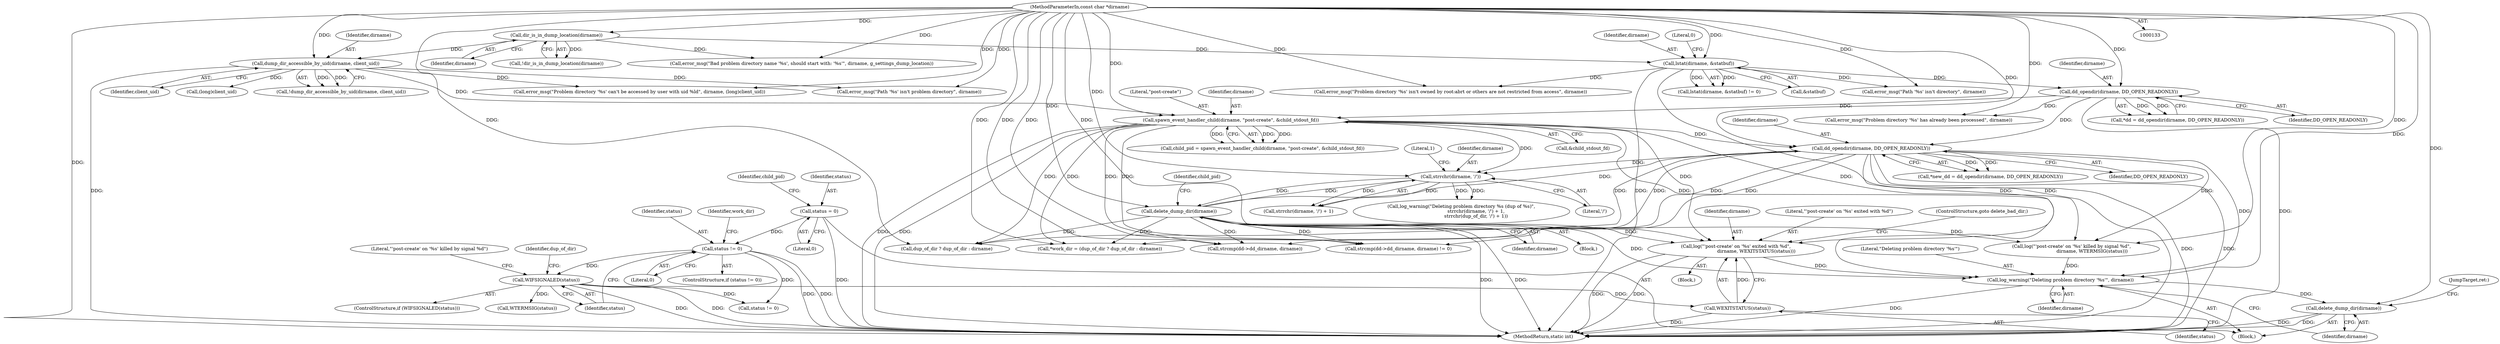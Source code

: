 digraph "0_abrt_8939398b82006ba1fec4ed491339fc075f43fc7c_0@pointer" {
"1000408" [label="(Call,log(\"'post-create' on '%s' exited with %d\",\n                            dirname, WEXITSTATUS(status)))"];
"1000268" [label="(Call,spawn_event_handler_child(dirname, \"post-create\", &child_stdout_fd))"];
"1000219" [label="(Call,dd_opendir(dirname, DD_OPEN_READONLY))"];
"1000154" [label="(Call,lstat(dirname, &statbuf))"];
"1000138" [label="(Call,dir_is_in_dump_location(dirname))"];
"1000134" [label="(MethodParameterIn,const char *dirname)"];
"1000242" [label="(Call,dump_dir_accessible_by_uid(dirname, client_uid))"];
"1000479" [label="(Call,dd_opendir(dirname, DD_OPEN_READONLY))"];
"1000551" [label="(Call,delete_dump_dir(dirname))"];
"1000542" [label="(Call,strrchr(dirname, '/'))"];
"1000411" [label="(Call,WEXITSTATUS(status))"];
"1000395" [label="(Call,WIFSIGNALED(status))"];
"1000390" [label="(Call,status != 0)"];
"1000371" [label="(Call,status = 0)"];
"1000579" [label="(Call,log_warning(\"Deleting problem directory '%s'\", dirname))"];
"1000582" [label="(Call,delete_dump_dir(dirname))"];
"1000217" [label="(Call,*dd = dd_opendir(dirname, DD_OPEN_READONLY))"];
"1000477" [label="(Call,*new_dd = dd_opendir(dirname, DD_OPEN_READONLY))"];
"1000412" [label="(Identifier,status)"];
"1000406" [label="(Identifier,dup_of_dir)"];
"1000244" [label="(Identifier,client_uid)"];
"1000390" [label="(Call,status != 0)"];
"1000153" [label="(Call,lstat(dirname, &statbuf) != 0)"];
"1000541" [label="(Call,strrchr(dirname, '/') + 1)"];
"1000211" [label="(Call,error_msg(\"Problem directory '%s' isn't owned by root:abrt or others are not restricted from access\", dirname))"];
"1000391" [label="(Identifier,status)"];
"1000373" [label="(Literal,0)"];
"1000413" [label="(ControlStructure,goto delete_bad_dir;)"];
"1000552" [label="(Identifier,dirname)"];
"1000411" [label="(Call,WEXITSTATUS(status))"];
"1000480" [label="(Identifier,dirname)"];
"1000394" [label="(ControlStructure,if (WIFSIGNALED(status)))"];
"1000219" [label="(Call,dd_opendir(dirname, DD_OPEN_READONLY))"];
"1000542" [label="(Call,strrchr(dirname, '/'))"];
"1000154" [label="(Call,lstat(dirname, &statbuf))"];
"1000396" [label="(Identifier,status)"];
"1000135" [label="(Block,)"];
"1000410" [label="(Identifier,dirname)"];
"1000555" [label="(Identifier,child_pid)"];
"1000155" [label="(Identifier,dirname)"];
"1000468" [label="(Call,strcmp(dd->dd_dirname, dirname) != 0)"];
"1000481" [label="(Identifier,DD_OPEN_READONLY)"];
"1000399" [label="(Literal,\"'post-create' on '%s' killed by signal %d\")"];
"1000401" [label="(Call,WTERMSIG(status))"];
"1000392" [label="(Literal,0)"];
"1000417" [label="(Call,dup_of_dir ? dup_of_dir : dirname)"];
"1000256" [label="(Call,error_msg(\"Problem directory '%s' can't be accessed by user with uid %ld\", dirname, (long)client_uid))"];
"1000251" [label="(Call,error_msg(\"Path '%s' isn't problem directory\", dirname))"];
"1000259" [label="(Call,(long)client_uid)"];
"1000141" [label="(Call,error_msg(\"Bad problem directory name '%s', should start with: '%s'\", dirname, g_settings_dump_location))"];
"1000448" [label="(Call,status != 0)"];
"1000371" [label="(Call,status = 0)"];
"1000389" [label="(ControlStructure,if (status != 0))"];
"1000243" [label="(Identifier,dirname)"];
"1000538" [label="(Block,)"];
"1000241" [label="(Call,!dump_dir_accessible_by_uid(dirname, client_uid))"];
"1000583" [label="(Identifier,dirname)"];
"1000242" [label="(Call,dump_dir_accessible_by_uid(dirname, client_uid))"];
"1000266" [label="(Call,child_pid = spawn_event_handler_child(dirname, \"post-create\", &child_stdout_fd))"];
"1000138" [label="(Call,dir_is_in_dump_location(dirname))"];
"1000409" [label="(Literal,\"'post-create' on '%s' exited with %d\")"];
"1000584" [label="(JumpTarget,ret:)"];
"1000415" [label="(Call,*work_dir = (dup_of_dir ? dup_of_dir : dirname))"];
"1000158" [label="(Literal,0)"];
"1000582" [label="(Call,delete_dump_dir(dirname))"];
"1000271" [label="(Call,&child_stdout_fd)"];
"1000220" [label="(Identifier,dirname)"];
"1000545" [label="(Literal,1)"];
"1000539" [label="(Call,log_warning(\"Deleting problem directory %s (dup of %s)\",\n                    strrchr(dirname, '/') + 1,\n                    strrchr(dup_of_dir, '/') + 1))"];
"1000234" [label="(Call,error_msg(\"Problem directory '%s' has already been processed\", dirname))"];
"1000139" [label="(Identifier,dirname)"];
"1000137" [label="(Call,!dir_is_in_dump_location(dirname))"];
"1000479" [label="(Call,dd_opendir(dirname, DD_OPEN_READONLY))"];
"1000469" [label="(Call,strcmp(dd->dd_dirname, dirname))"];
"1000408" [label="(Call,log(\"'post-create' on '%s' exited with %d\",\n                            dirname, WEXITSTATUS(status)))"];
"1000395" [label="(Call,WIFSIGNALED(status))"];
"1000551" [label="(Call,delete_dump_dir(dirname))"];
"1000221" [label="(Identifier,DD_OPEN_READONLY)"];
"1000581" [label="(Identifier,dirname)"];
"1000416" [label="(Identifier,work_dir)"];
"1000580" [label="(Literal,\"Deleting problem directory '%s'\")"];
"1000593" [label="(MethodReturn,static int)"];
"1000268" [label="(Call,spawn_event_handler_child(dirname, \"post-create\", &child_stdout_fd))"];
"1000372" [label="(Identifier,status)"];
"1000407" [label="(Block,)"];
"1000165" [label="(Call,error_msg(\"Path '%s' isn't directory\", dirname))"];
"1000156" [label="(Call,&statbuf)"];
"1000398" [label="(Call,log(\"'post-create' on '%s' killed by signal %d\",\n                            dirname, WTERMSIG(status)))"];
"1000377" [label="(Identifier,child_pid)"];
"1000270" [label="(Literal,\"post-create\")"];
"1000544" [label="(Literal,'/')"];
"1000579" [label="(Call,log_warning(\"Deleting problem directory '%s'\", dirname))"];
"1000269" [label="(Identifier,dirname)"];
"1000134" [label="(MethodParameterIn,const char *dirname)"];
"1000543" [label="(Identifier,dirname)"];
"1000408" -> "1000407"  [label="AST: "];
"1000408" -> "1000411"  [label="CFG: "];
"1000409" -> "1000408"  [label="AST: "];
"1000410" -> "1000408"  [label="AST: "];
"1000411" -> "1000408"  [label="AST: "];
"1000413" -> "1000408"  [label="CFG: "];
"1000408" -> "1000593"  [label="DDG: "];
"1000408" -> "1000593"  [label="DDG: "];
"1000268" -> "1000408"  [label="DDG: "];
"1000479" -> "1000408"  [label="DDG: "];
"1000551" -> "1000408"  [label="DDG: "];
"1000134" -> "1000408"  [label="DDG: "];
"1000411" -> "1000408"  [label="DDG: "];
"1000408" -> "1000579"  [label="DDG: "];
"1000268" -> "1000266"  [label="AST: "];
"1000268" -> "1000271"  [label="CFG: "];
"1000269" -> "1000268"  [label="AST: "];
"1000270" -> "1000268"  [label="AST: "];
"1000271" -> "1000268"  [label="AST: "];
"1000266" -> "1000268"  [label="CFG: "];
"1000268" -> "1000593"  [label="DDG: "];
"1000268" -> "1000593"  [label="DDG: "];
"1000268" -> "1000266"  [label="DDG: "];
"1000268" -> "1000266"  [label="DDG: "];
"1000268" -> "1000266"  [label="DDG: "];
"1000219" -> "1000268"  [label="DDG: "];
"1000242" -> "1000268"  [label="DDG: "];
"1000134" -> "1000268"  [label="DDG: "];
"1000268" -> "1000398"  [label="DDG: "];
"1000268" -> "1000415"  [label="DDG: "];
"1000268" -> "1000417"  [label="DDG: "];
"1000268" -> "1000468"  [label="DDG: "];
"1000268" -> "1000469"  [label="DDG: "];
"1000268" -> "1000479"  [label="DDG: "];
"1000268" -> "1000542"  [label="DDG: "];
"1000268" -> "1000579"  [label="DDG: "];
"1000219" -> "1000217"  [label="AST: "];
"1000219" -> "1000221"  [label="CFG: "];
"1000220" -> "1000219"  [label="AST: "];
"1000221" -> "1000219"  [label="AST: "];
"1000217" -> "1000219"  [label="CFG: "];
"1000219" -> "1000593"  [label="DDG: "];
"1000219" -> "1000217"  [label="DDG: "];
"1000219" -> "1000217"  [label="DDG: "];
"1000154" -> "1000219"  [label="DDG: "];
"1000134" -> "1000219"  [label="DDG: "];
"1000219" -> "1000234"  [label="DDG: "];
"1000219" -> "1000479"  [label="DDG: "];
"1000154" -> "1000153"  [label="AST: "];
"1000154" -> "1000156"  [label="CFG: "];
"1000155" -> "1000154"  [label="AST: "];
"1000156" -> "1000154"  [label="AST: "];
"1000158" -> "1000154"  [label="CFG: "];
"1000154" -> "1000593"  [label="DDG: "];
"1000154" -> "1000593"  [label="DDG: "];
"1000154" -> "1000153"  [label="DDG: "];
"1000154" -> "1000153"  [label="DDG: "];
"1000138" -> "1000154"  [label="DDG: "];
"1000134" -> "1000154"  [label="DDG: "];
"1000154" -> "1000165"  [label="DDG: "];
"1000154" -> "1000211"  [label="DDG: "];
"1000138" -> "1000137"  [label="AST: "];
"1000138" -> "1000139"  [label="CFG: "];
"1000139" -> "1000138"  [label="AST: "];
"1000137" -> "1000138"  [label="CFG: "];
"1000138" -> "1000137"  [label="DDG: "];
"1000134" -> "1000138"  [label="DDG: "];
"1000138" -> "1000141"  [label="DDG: "];
"1000138" -> "1000242"  [label="DDG: "];
"1000134" -> "1000133"  [label="AST: "];
"1000134" -> "1000593"  [label="DDG: "];
"1000134" -> "1000141"  [label="DDG: "];
"1000134" -> "1000165"  [label="DDG: "];
"1000134" -> "1000211"  [label="DDG: "];
"1000134" -> "1000234"  [label="DDG: "];
"1000134" -> "1000242"  [label="DDG: "];
"1000134" -> "1000251"  [label="DDG: "];
"1000134" -> "1000256"  [label="DDG: "];
"1000134" -> "1000398"  [label="DDG: "];
"1000134" -> "1000415"  [label="DDG: "];
"1000134" -> "1000417"  [label="DDG: "];
"1000134" -> "1000468"  [label="DDG: "];
"1000134" -> "1000469"  [label="DDG: "];
"1000134" -> "1000479"  [label="DDG: "];
"1000134" -> "1000542"  [label="DDG: "];
"1000134" -> "1000551"  [label="DDG: "];
"1000134" -> "1000579"  [label="DDG: "];
"1000134" -> "1000582"  [label="DDG: "];
"1000242" -> "1000241"  [label="AST: "];
"1000242" -> "1000244"  [label="CFG: "];
"1000243" -> "1000242"  [label="AST: "];
"1000244" -> "1000242"  [label="AST: "];
"1000241" -> "1000242"  [label="CFG: "];
"1000242" -> "1000593"  [label="DDG: "];
"1000242" -> "1000241"  [label="DDG: "];
"1000242" -> "1000241"  [label="DDG: "];
"1000242" -> "1000251"  [label="DDG: "];
"1000242" -> "1000256"  [label="DDG: "];
"1000242" -> "1000259"  [label="DDG: "];
"1000479" -> "1000477"  [label="AST: "];
"1000479" -> "1000481"  [label="CFG: "];
"1000480" -> "1000479"  [label="AST: "];
"1000481" -> "1000479"  [label="AST: "];
"1000477" -> "1000479"  [label="CFG: "];
"1000479" -> "1000593"  [label="DDG: "];
"1000479" -> "1000593"  [label="DDG: "];
"1000479" -> "1000398"  [label="DDG: "];
"1000479" -> "1000415"  [label="DDG: "];
"1000479" -> "1000417"  [label="DDG: "];
"1000479" -> "1000468"  [label="DDG: "];
"1000479" -> "1000469"  [label="DDG: "];
"1000479" -> "1000477"  [label="DDG: "];
"1000479" -> "1000477"  [label="DDG: "];
"1000551" -> "1000479"  [label="DDG: "];
"1000479" -> "1000542"  [label="DDG: "];
"1000479" -> "1000579"  [label="DDG: "];
"1000551" -> "1000538"  [label="AST: "];
"1000551" -> "1000552"  [label="CFG: "];
"1000552" -> "1000551"  [label="AST: "];
"1000555" -> "1000551"  [label="CFG: "];
"1000551" -> "1000593"  [label="DDG: "];
"1000551" -> "1000593"  [label="DDG: "];
"1000551" -> "1000398"  [label="DDG: "];
"1000551" -> "1000415"  [label="DDG: "];
"1000551" -> "1000417"  [label="DDG: "];
"1000551" -> "1000468"  [label="DDG: "];
"1000551" -> "1000469"  [label="DDG: "];
"1000551" -> "1000542"  [label="DDG: "];
"1000542" -> "1000551"  [label="DDG: "];
"1000551" -> "1000579"  [label="DDG: "];
"1000542" -> "1000541"  [label="AST: "];
"1000542" -> "1000544"  [label="CFG: "];
"1000543" -> "1000542"  [label="AST: "];
"1000544" -> "1000542"  [label="AST: "];
"1000545" -> "1000542"  [label="CFG: "];
"1000542" -> "1000539"  [label="DDG: "];
"1000542" -> "1000539"  [label="DDG: "];
"1000542" -> "1000541"  [label="DDG: "];
"1000542" -> "1000541"  [label="DDG: "];
"1000411" -> "1000412"  [label="CFG: "];
"1000412" -> "1000411"  [label="AST: "];
"1000411" -> "1000593"  [label="DDG: "];
"1000395" -> "1000411"  [label="DDG: "];
"1000395" -> "1000394"  [label="AST: "];
"1000395" -> "1000396"  [label="CFG: "];
"1000396" -> "1000395"  [label="AST: "];
"1000399" -> "1000395"  [label="CFG: "];
"1000406" -> "1000395"  [label="CFG: "];
"1000395" -> "1000593"  [label="DDG: "];
"1000395" -> "1000593"  [label="DDG: "];
"1000390" -> "1000395"  [label="DDG: "];
"1000395" -> "1000401"  [label="DDG: "];
"1000395" -> "1000448"  [label="DDG: "];
"1000390" -> "1000389"  [label="AST: "];
"1000390" -> "1000392"  [label="CFG: "];
"1000391" -> "1000390"  [label="AST: "];
"1000392" -> "1000390"  [label="AST: "];
"1000396" -> "1000390"  [label="CFG: "];
"1000416" -> "1000390"  [label="CFG: "];
"1000390" -> "1000593"  [label="DDG: "];
"1000390" -> "1000593"  [label="DDG: "];
"1000371" -> "1000390"  [label="DDG: "];
"1000390" -> "1000448"  [label="DDG: "];
"1000371" -> "1000135"  [label="AST: "];
"1000371" -> "1000373"  [label="CFG: "];
"1000372" -> "1000371"  [label="AST: "];
"1000373" -> "1000371"  [label="AST: "];
"1000377" -> "1000371"  [label="CFG: "];
"1000371" -> "1000593"  [label="DDG: "];
"1000579" -> "1000135"  [label="AST: "];
"1000579" -> "1000581"  [label="CFG: "];
"1000580" -> "1000579"  [label="AST: "];
"1000581" -> "1000579"  [label="AST: "];
"1000583" -> "1000579"  [label="CFG: "];
"1000579" -> "1000593"  [label="DDG: "];
"1000398" -> "1000579"  [label="DDG: "];
"1000579" -> "1000582"  [label="DDG: "];
"1000582" -> "1000135"  [label="AST: "];
"1000582" -> "1000583"  [label="CFG: "];
"1000583" -> "1000582"  [label="AST: "];
"1000584" -> "1000582"  [label="CFG: "];
"1000582" -> "1000593"  [label="DDG: "];
"1000582" -> "1000593"  [label="DDG: "];
}
